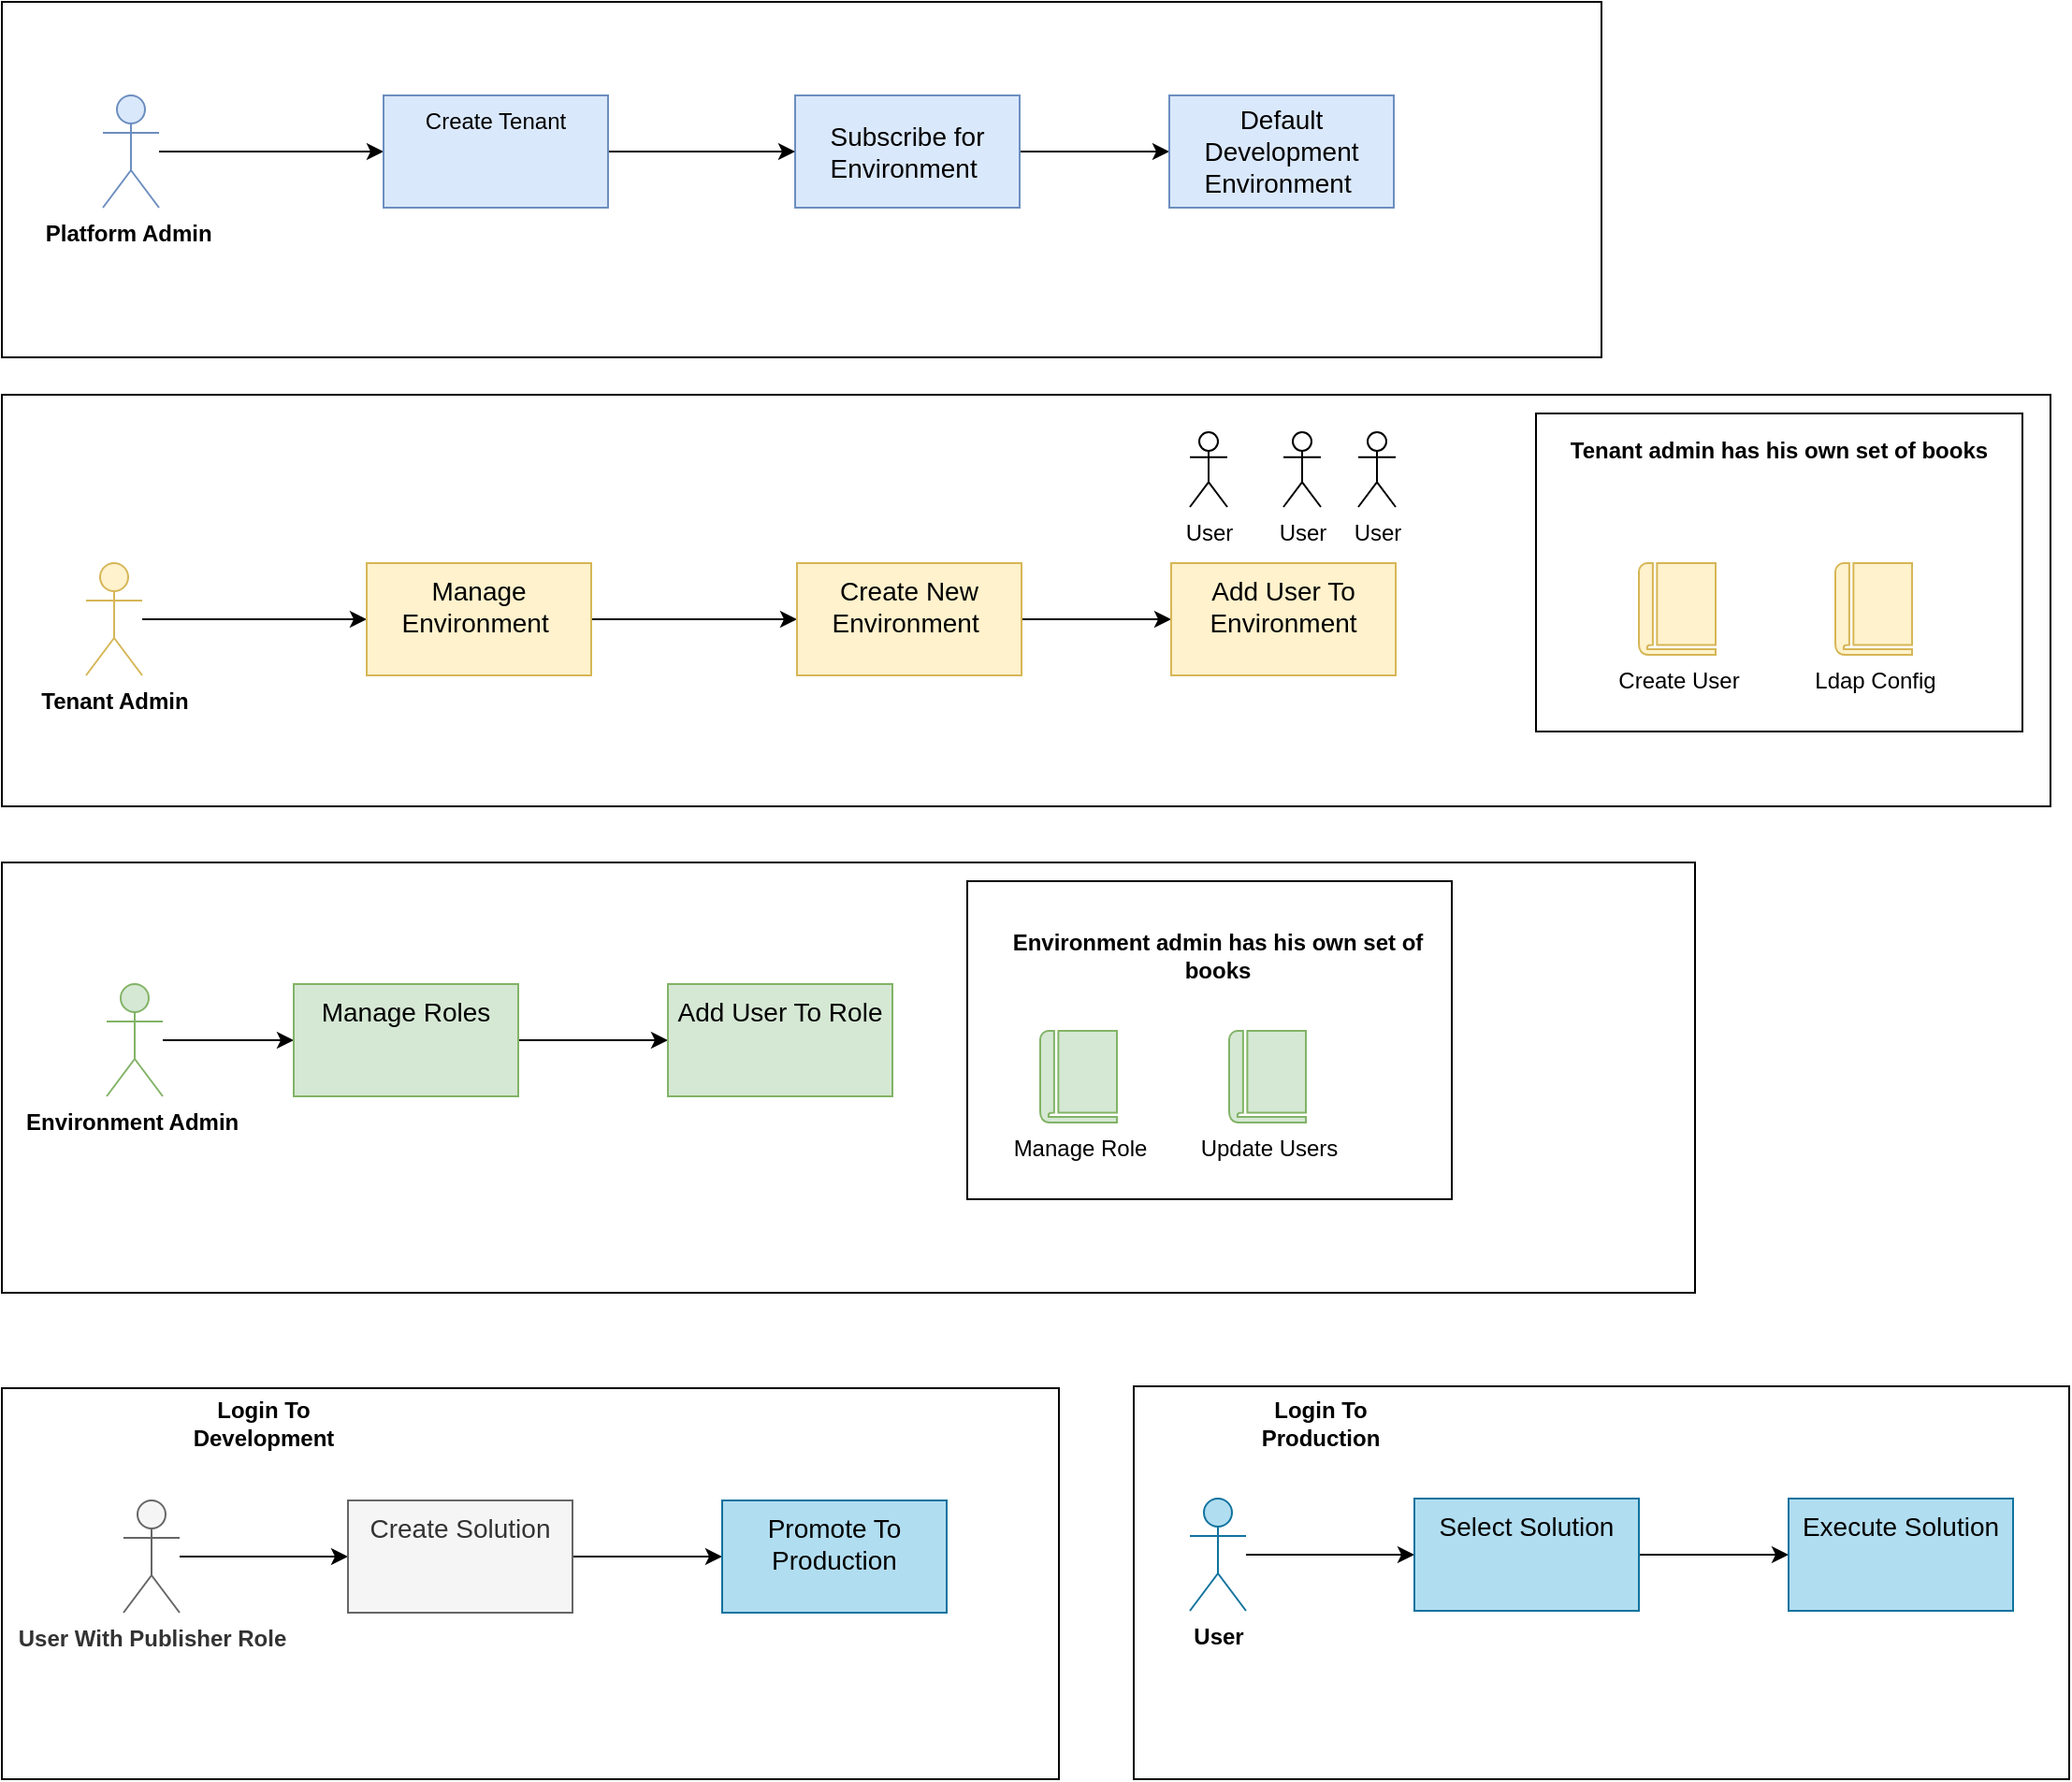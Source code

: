 <mxfile version="14.4.4" type="github">
  <diagram id="XkkLKoNscVd5GuspykuL" name="Page-1">
    <mxGraphModel dx="1355" dy="812" grid="1" gridSize="10" guides="1" tooltips="1" connect="1" arrows="1" fold="1" page="1" pageScale="1" pageWidth="827" pageHeight="1169" math="0" shadow="0">
      <root>
        <mxCell id="0" />
        <mxCell id="1" parent="0" />
        <mxCell id="S_hF_lObjTdIYjeTcLZP-57" value="" style="rounded=0;whiteSpace=wrap;html=1;" vertex="1" parent="1">
          <mxGeometry x="620" y="1070" width="500" height="210" as="geometry" />
        </mxCell>
        <mxCell id="S_hF_lObjTdIYjeTcLZP-56" value="" style="rounded=0;whiteSpace=wrap;html=1;" vertex="1" parent="1">
          <mxGeometry x="15" y="1071" width="565" height="209" as="geometry" />
        </mxCell>
        <mxCell id="S_hF_lObjTdIYjeTcLZP-55" value="" style="rounded=0;whiteSpace=wrap;html=1;" vertex="1" parent="1">
          <mxGeometry x="15" y="790" width="905" height="230" as="geometry" />
        </mxCell>
        <mxCell id="S_hF_lObjTdIYjeTcLZP-54" value="" style="rounded=0;whiteSpace=wrap;html=1;" vertex="1" parent="1">
          <mxGeometry x="15" y="540" width="1095" height="220" as="geometry" />
        </mxCell>
        <mxCell id="S_hF_lObjTdIYjeTcLZP-53" value="" style="rounded=0;whiteSpace=wrap;html=1;" vertex="1" parent="1">
          <mxGeometry x="15" y="330" width="855" height="190" as="geometry" />
        </mxCell>
        <mxCell id="S_hF_lObjTdIYjeTcLZP-52" value="" style="rounded=0;whiteSpace=wrap;html=1;" vertex="1" parent="1">
          <mxGeometry x="835" y="550" width="260" height="170" as="geometry" />
        </mxCell>
        <mxCell id="S_hF_lObjTdIYjeTcLZP-51" value="" style="rounded=0;whiteSpace=wrap;html=1;" vertex="1" parent="1">
          <mxGeometry x="531" y="800" width="259" height="170" as="geometry" />
        </mxCell>
        <mxCell id="S_hF_lObjTdIYjeTcLZP-42" value="" style="edgeStyle=orthogonalEdgeStyle;rounded=0;orthogonalLoop=1;jettySize=auto;html=1;" edge="1" parent="1" source="S_hF_lObjTdIYjeTcLZP-1" target="S_hF_lObjTdIYjeTcLZP-41">
          <mxGeometry relative="1" as="geometry" />
        </mxCell>
        <mxCell id="S_hF_lObjTdIYjeTcLZP-1" value="&lt;font style=&quot;font-size: 14px&quot;&gt;Subscribe for Environment&amp;nbsp;&lt;/font&gt;" style="rounded=0;whiteSpace=wrap;html=1;fillColor=#dae8fc;strokeColor=#6c8ebf;" vertex="1" parent="1">
          <mxGeometry x="439" y="380" width="120" height="60" as="geometry" />
        </mxCell>
        <mxCell id="S_hF_lObjTdIYjeTcLZP-4" value="" style="edgeStyle=orthogonalEdgeStyle;rounded=0;orthogonalLoop=1;jettySize=auto;html=1;" edge="1" parent="1" source="S_hF_lObjTdIYjeTcLZP-2" target="S_hF_lObjTdIYjeTcLZP-3">
          <mxGeometry relative="1" as="geometry" />
        </mxCell>
        <mxCell id="S_hF_lObjTdIYjeTcLZP-2" value="&lt;b&gt;Platform Admin&amp;nbsp;&lt;/b&gt;" style="shape=umlActor;verticalLabelPosition=bottom;verticalAlign=top;html=1;outlineConnect=0;fillColor=#dae8fc;strokeColor=#6c8ebf;" vertex="1" parent="1">
          <mxGeometry x="69" y="380" width="30" height="60" as="geometry" />
        </mxCell>
        <mxCell id="S_hF_lObjTdIYjeTcLZP-5" value="" style="edgeStyle=orthogonalEdgeStyle;rounded=0;orthogonalLoop=1;jettySize=auto;html=1;" edge="1" parent="1" source="S_hF_lObjTdIYjeTcLZP-3" target="S_hF_lObjTdIYjeTcLZP-1">
          <mxGeometry relative="1" as="geometry" />
        </mxCell>
        <mxCell id="S_hF_lObjTdIYjeTcLZP-3" value="Create Tenant" style="whiteSpace=wrap;html=1;verticalAlign=top;fillColor=#dae8fc;strokeColor=#6c8ebf;" vertex="1" parent="1">
          <mxGeometry x="219" y="380" width="120" height="60" as="geometry" />
        </mxCell>
        <mxCell id="S_hF_lObjTdIYjeTcLZP-9" value="" style="edgeStyle=orthogonalEdgeStyle;rounded=0;orthogonalLoop=1;jettySize=auto;html=1;" edge="1" parent="1" source="S_hF_lObjTdIYjeTcLZP-7" target="S_hF_lObjTdIYjeTcLZP-8">
          <mxGeometry relative="1" as="geometry" />
        </mxCell>
        <mxCell id="S_hF_lObjTdIYjeTcLZP-7" value="&lt;b&gt;Tenant Admin&lt;/b&gt;" style="shape=umlActor;verticalLabelPosition=bottom;verticalAlign=top;html=1;outlineConnect=0;fillColor=#fff2cc;strokeColor=#d6b656;" vertex="1" parent="1">
          <mxGeometry x="60" y="630" width="30" height="60" as="geometry" />
        </mxCell>
        <mxCell id="S_hF_lObjTdIYjeTcLZP-11" value="" style="edgeStyle=orthogonalEdgeStyle;rounded=0;orthogonalLoop=1;jettySize=auto;html=1;" edge="1" parent="1" source="S_hF_lObjTdIYjeTcLZP-8" target="S_hF_lObjTdIYjeTcLZP-10">
          <mxGeometry relative="1" as="geometry" />
        </mxCell>
        <mxCell id="S_hF_lObjTdIYjeTcLZP-8" value="&lt;font style=&quot;font-size: 14px&quot;&gt;Manage Environment&amp;nbsp;&lt;/font&gt;" style="whiteSpace=wrap;html=1;verticalAlign=top;fillColor=#fff2cc;strokeColor=#d6b656;" vertex="1" parent="1">
          <mxGeometry x="210" y="630" width="120" height="60" as="geometry" />
        </mxCell>
        <mxCell id="S_hF_lObjTdIYjeTcLZP-13" value="" style="edgeStyle=orthogonalEdgeStyle;rounded=0;orthogonalLoop=1;jettySize=auto;html=1;" edge="1" parent="1" source="S_hF_lObjTdIYjeTcLZP-10" target="S_hF_lObjTdIYjeTcLZP-12">
          <mxGeometry relative="1" as="geometry" />
        </mxCell>
        <mxCell id="S_hF_lObjTdIYjeTcLZP-10" value="&lt;font style=&quot;font-size: 14px&quot;&gt;Create New Environment&amp;nbsp;&lt;/font&gt;" style="whiteSpace=wrap;html=1;verticalAlign=top;fillColor=#fff2cc;strokeColor=#d6b656;" vertex="1" parent="1">
          <mxGeometry x="440" y="630" width="120" height="60" as="geometry" />
        </mxCell>
        <mxCell id="S_hF_lObjTdIYjeTcLZP-12" value="&lt;font style=&quot;font-size: 14px&quot;&gt;Add User To Environment&lt;/font&gt;" style="whiteSpace=wrap;html=1;verticalAlign=top;fillColor=#fff2cc;strokeColor=#d6b656;" vertex="1" parent="1">
          <mxGeometry x="640" y="630" width="120" height="60" as="geometry" />
        </mxCell>
        <mxCell id="S_hF_lObjTdIYjeTcLZP-14" value="User" style="shape=umlActor;verticalLabelPosition=bottom;verticalAlign=top;html=1;outlineConnect=0;" vertex="1" parent="1">
          <mxGeometry x="650" y="560" width="20" height="40" as="geometry" />
        </mxCell>
        <mxCell id="S_hF_lObjTdIYjeTcLZP-15" value="User" style="shape=umlActor;verticalLabelPosition=bottom;verticalAlign=top;html=1;outlineConnect=0;" vertex="1" parent="1">
          <mxGeometry x="700" y="560" width="20" height="40" as="geometry" />
        </mxCell>
        <mxCell id="S_hF_lObjTdIYjeTcLZP-16" value="User" style="shape=umlActor;verticalLabelPosition=bottom;verticalAlign=top;html=1;outlineConnect=0;" vertex="1" parent="1">
          <mxGeometry x="740" y="560" width="20" height="40" as="geometry" />
        </mxCell>
        <mxCell id="S_hF_lObjTdIYjeTcLZP-19" value="" style="edgeStyle=orthogonalEdgeStyle;rounded=0;orthogonalLoop=1;jettySize=auto;html=1;" edge="1" parent="1" source="S_hF_lObjTdIYjeTcLZP-17" target="S_hF_lObjTdIYjeTcLZP-18">
          <mxGeometry relative="1" as="geometry" />
        </mxCell>
        <mxCell id="S_hF_lObjTdIYjeTcLZP-17" value="&lt;b&gt;Environment Admin&amp;nbsp;&lt;/b&gt;" style="shape=umlActor;verticalLabelPosition=bottom;verticalAlign=top;html=1;outlineConnect=0;fillColor=#d5e8d4;strokeColor=#82b366;" vertex="1" parent="1">
          <mxGeometry x="71" y="855" width="30" height="60" as="geometry" />
        </mxCell>
        <mxCell id="S_hF_lObjTdIYjeTcLZP-21" value="" style="edgeStyle=orthogonalEdgeStyle;rounded=0;orthogonalLoop=1;jettySize=auto;html=1;" edge="1" parent="1" source="S_hF_lObjTdIYjeTcLZP-18" target="S_hF_lObjTdIYjeTcLZP-20">
          <mxGeometry relative="1" as="geometry" />
        </mxCell>
        <mxCell id="S_hF_lObjTdIYjeTcLZP-18" value="&lt;font style=&quot;font-size: 14px&quot;&gt;Manage Roles&lt;/font&gt;" style="whiteSpace=wrap;html=1;verticalAlign=top;strokeColor=#82b366;fillColor=#d5e8d4;" vertex="1" parent="1">
          <mxGeometry x="171" y="855" width="120" height="60" as="geometry" />
        </mxCell>
        <mxCell id="S_hF_lObjTdIYjeTcLZP-20" value="&lt;font style=&quot;font-size: 14px&quot;&gt;Add User To Role&lt;/font&gt;" style="whiteSpace=wrap;html=1;verticalAlign=top;strokeColor=#82b366;fillColor=#d5e8d4;" vertex="1" parent="1">
          <mxGeometry x="371" y="855" width="120" height="60" as="geometry" />
        </mxCell>
        <mxCell id="S_hF_lObjTdIYjeTcLZP-24" value="" style="edgeStyle=orthogonalEdgeStyle;rounded=0;orthogonalLoop=1;jettySize=auto;html=1;" edge="1" parent="1" source="S_hF_lObjTdIYjeTcLZP-22" target="S_hF_lObjTdIYjeTcLZP-23">
          <mxGeometry relative="1" as="geometry" />
        </mxCell>
        <mxCell id="S_hF_lObjTdIYjeTcLZP-22" value="&lt;b&gt;User With Publisher Role&lt;/b&gt;" style="shape=umlActor;verticalLabelPosition=bottom;verticalAlign=top;html=1;outlineConnect=0;fillColor=#f5f5f5;strokeColor=#666666;fontColor=#333333;" vertex="1" parent="1">
          <mxGeometry x="80" y="1131" width="30" height="60" as="geometry" />
        </mxCell>
        <mxCell id="S_hF_lObjTdIYjeTcLZP-27" value="" style="edgeStyle=orthogonalEdgeStyle;rounded=0;orthogonalLoop=1;jettySize=auto;html=1;" edge="1" parent="1" source="S_hF_lObjTdIYjeTcLZP-23" target="S_hF_lObjTdIYjeTcLZP-26">
          <mxGeometry relative="1" as="geometry" />
        </mxCell>
        <mxCell id="S_hF_lObjTdIYjeTcLZP-23" value="&lt;font style=&quot;font-size: 14px&quot;&gt;Create Solution&lt;/font&gt;" style="whiteSpace=wrap;html=1;fontColor=#333333;verticalAlign=top;strokeColor=#666666;fillColor=#f5f5f5;" vertex="1" parent="1">
          <mxGeometry x="200" y="1131" width="120" height="60" as="geometry" />
        </mxCell>
        <mxCell id="S_hF_lObjTdIYjeTcLZP-25" value="&lt;b&gt;Login To Development&lt;/b&gt;" style="text;html=1;strokeColor=none;fillColor=none;align=center;verticalAlign=middle;whiteSpace=wrap;rounded=0;" vertex="1" parent="1">
          <mxGeometry x="135" y="1080" width="40" height="20" as="geometry" />
        </mxCell>
        <mxCell id="S_hF_lObjTdIYjeTcLZP-26" value="&lt;font style=&quot;font-size: 14px&quot;&gt;Promote To Production&lt;/font&gt;" style="whiteSpace=wrap;html=1;verticalAlign=top;fillColor=#b1ddf0;strokeColor=#10739e;" vertex="1" parent="1">
          <mxGeometry x="400" y="1131" width="120" height="60" as="geometry" />
        </mxCell>
        <mxCell id="S_hF_lObjTdIYjeTcLZP-36" value="" style="edgeStyle=orthogonalEdgeStyle;rounded=0;orthogonalLoop=1;jettySize=auto;html=1;" edge="1" parent="1" source="S_hF_lObjTdIYjeTcLZP-33" target="S_hF_lObjTdIYjeTcLZP-35">
          <mxGeometry relative="1" as="geometry" />
        </mxCell>
        <mxCell id="S_hF_lObjTdIYjeTcLZP-33" value="&lt;b&gt;User&lt;/b&gt;" style="shape=umlActor;verticalLabelPosition=bottom;verticalAlign=top;html=1;outlineConnect=0;fillColor=#b1ddf0;strokeColor=#10739e;" vertex="1" parent="1">
          <mxGeometry x="650" y="1130" width="30" height="60" as="geometry" />
        </mxCell>
        <mxCell id="S_hF_lObjTdIYjeTcLZP-38" value="" style="edgeStyle=orthogonalEdgeStyle;rounded=0;orthogonalLoop=1;jettySize=auto;html=1;" edge="1" parent="1" source="S_hF_lObjTdIYjeTcLZP-35" target="S_hF_lObjTdIYjeTcLZP-37">
          <mxGeometry relative="1" as="geometry" />
        </mxCell>
        <mxCell id="S_hF_lObjTdIYjeTcLZP-35" value="&lt;font style=&quot;font-size: 14px&quot;&gt;Select Solution&lt;/font&gt;" style="whiteSpace=wrap;html=1;verticalAlign=top;strokeColor=#10739e;fillColor=#b1ddf0;" vertex="1" parent="1">
          <mxGeometry x="770" y="1130" width="120" height="60" as="geometry" />
        </mxCell>
        <mxCell id="S_hF_lObjTdIYjeTcLZP-37" value="&lt;font style=&quot;font-size: 14px&quot;&gt;Execute Solution&lt;/font&gt;" style="whiteSpace=wrap;html=1;verticalAlign=top;strokeColor=#10739e;fillColor=#b1ddf0;" vertex="1" parent="1">
          <mxGeometry x="970" y="1130" width="120" height="60" as="geometry" />
        </mxCell>
        <mxCell id="S_hF_lObjTdIYjeTcLZP-39" value="&lt;b&gt;Login To Production&lt;/b&gt;" style="text;html=1;strokeColor=none;fillColor=none;align=center;verticalAlign=middle;whiteSpace=wrap;rounded=0;" vertex="1" parent="1">
          <mxGeometry x="700" y="1080" width="40" height="20" as="geometry" />
        </mxCell>
        <mxCell id="S_hF_lObjTdIYjeTcLZP-41" value="&lt;font style=&quot;font-size: 14px&quot;&gt;&lt;span&gt;Default Development&lt;/span&gt;&lt;br&gt;&lt;span&gt;Environment&amp;nbsp;&lt;/span&gt;&lt;/font&gt;" style="whiteSpace=wrap;html=1;rounded=0;strokeColor=#6c8ebf;fillColor=#dae8fc;" vertex="1" parent="1">
          <mxGeometry x="639" y="380" width="120" height="60" as="geometry" />
        </mxCell>
        <mxCell id="S_hF_lObjTdIYjeTcLZP-43" value="Manage Role" style="pointerEvents=1;shadow=0;dashed=0;html=1;strokeColor=#82b366;fillColor=#d5e8d4;labelPosition=center;verticalLabelPosition=bottom;verticalAlign=top;outlineConnect=0;align=center;shape=mxgraph.office.concepts.book_journal;" vertex="1" parent="1">
          <mxGeometry x="570" y="880" width="41" height="49" as="geometry" />
        </mxCell>
        <mxCell id="S_hF_lObjTdIYjeTcLZP-45" value="Update Users" style="pointerEvents=1;shadow=0;dashed=0;html=1;strokeColor=#82b366;fillColor=#d5e8d4;labelPosition=center;verticalLabelPosition=bottom;verticalAlign=top;outlineConnect=0;align=center;shape=mxgraph.office.concepts.book_journal;" vertex="1" parent="1">
          <mxGeometry x="671" y="880" width="41" height="49" as="geometry" />
        </mxCell>
        <mxCell id="S_hF_lObjTdIYjeTcLZP-47" value="Create User" style="pointerEvents=1;shadow=0;dashed=0;html=1;strokeColor=#d6b656;fillColor=#fff2cc;labelPosition=center;verticalLabelPosition=bottom;verticalAlign=top;outlineConnect=0;align=center;shape=mxgraph.office.concepts.book_journal;" vertex="1" parent="1">
          <mxGeometry x="890" y="630" width="41" height="49" as="geometry" />
        </mxCell>
        <mxCell id="S_hF_lObjTdIYjeTcLZP-48" value="Ldap Config" style="pointerEvents=1;shadow=0;dashed=0;html=1;strokeColor=#d6b656;fillColor=#fff2cc;labelPosition=center;verticalLabelPosition=bottom;verticalAlign=top;outlineConnect=0;align=center;shape=mxgraph.office.concepts.book_journal;" vertex="1" parent="1">
          <mxGeometry x="995" y="630" width="41" height="49" as="geometry" />
        </mxCell>
        <mxCell id="S_hF_lObjTdIYjeTcLZP-49" value="&lt;b&gt;Tenant admin has his own set of books&lt;/b&gt;" style="text;html=1;strokeColor=none;fillColor=none;align=center;verticalAlign=middle;whiteSpace=wrap;rounded=0;" vertex="1" parent="1">
          <mxGeometry x="840" y="560" width="250" height="20" as="geometry" />
        </mxCell>
        <mxCell id="S_hF_lObjTdIYjeTcLZP-50" value="&lt;b&gt;Environment admin has his own set of books&lt;/b&gt;" style="text;html=1;strokeColor=none;fillColor=none;align=center;verticalAlign=middle;whiteSpace=wrap;rounded=0;" vertex="1" parent="1">
          <mxGeometry x="540" y="830" width="250" height="20" as="geometry" />
        </mxCell>
      </root>
    </mxGraphModel>
  </diagram>
</mxfile>
